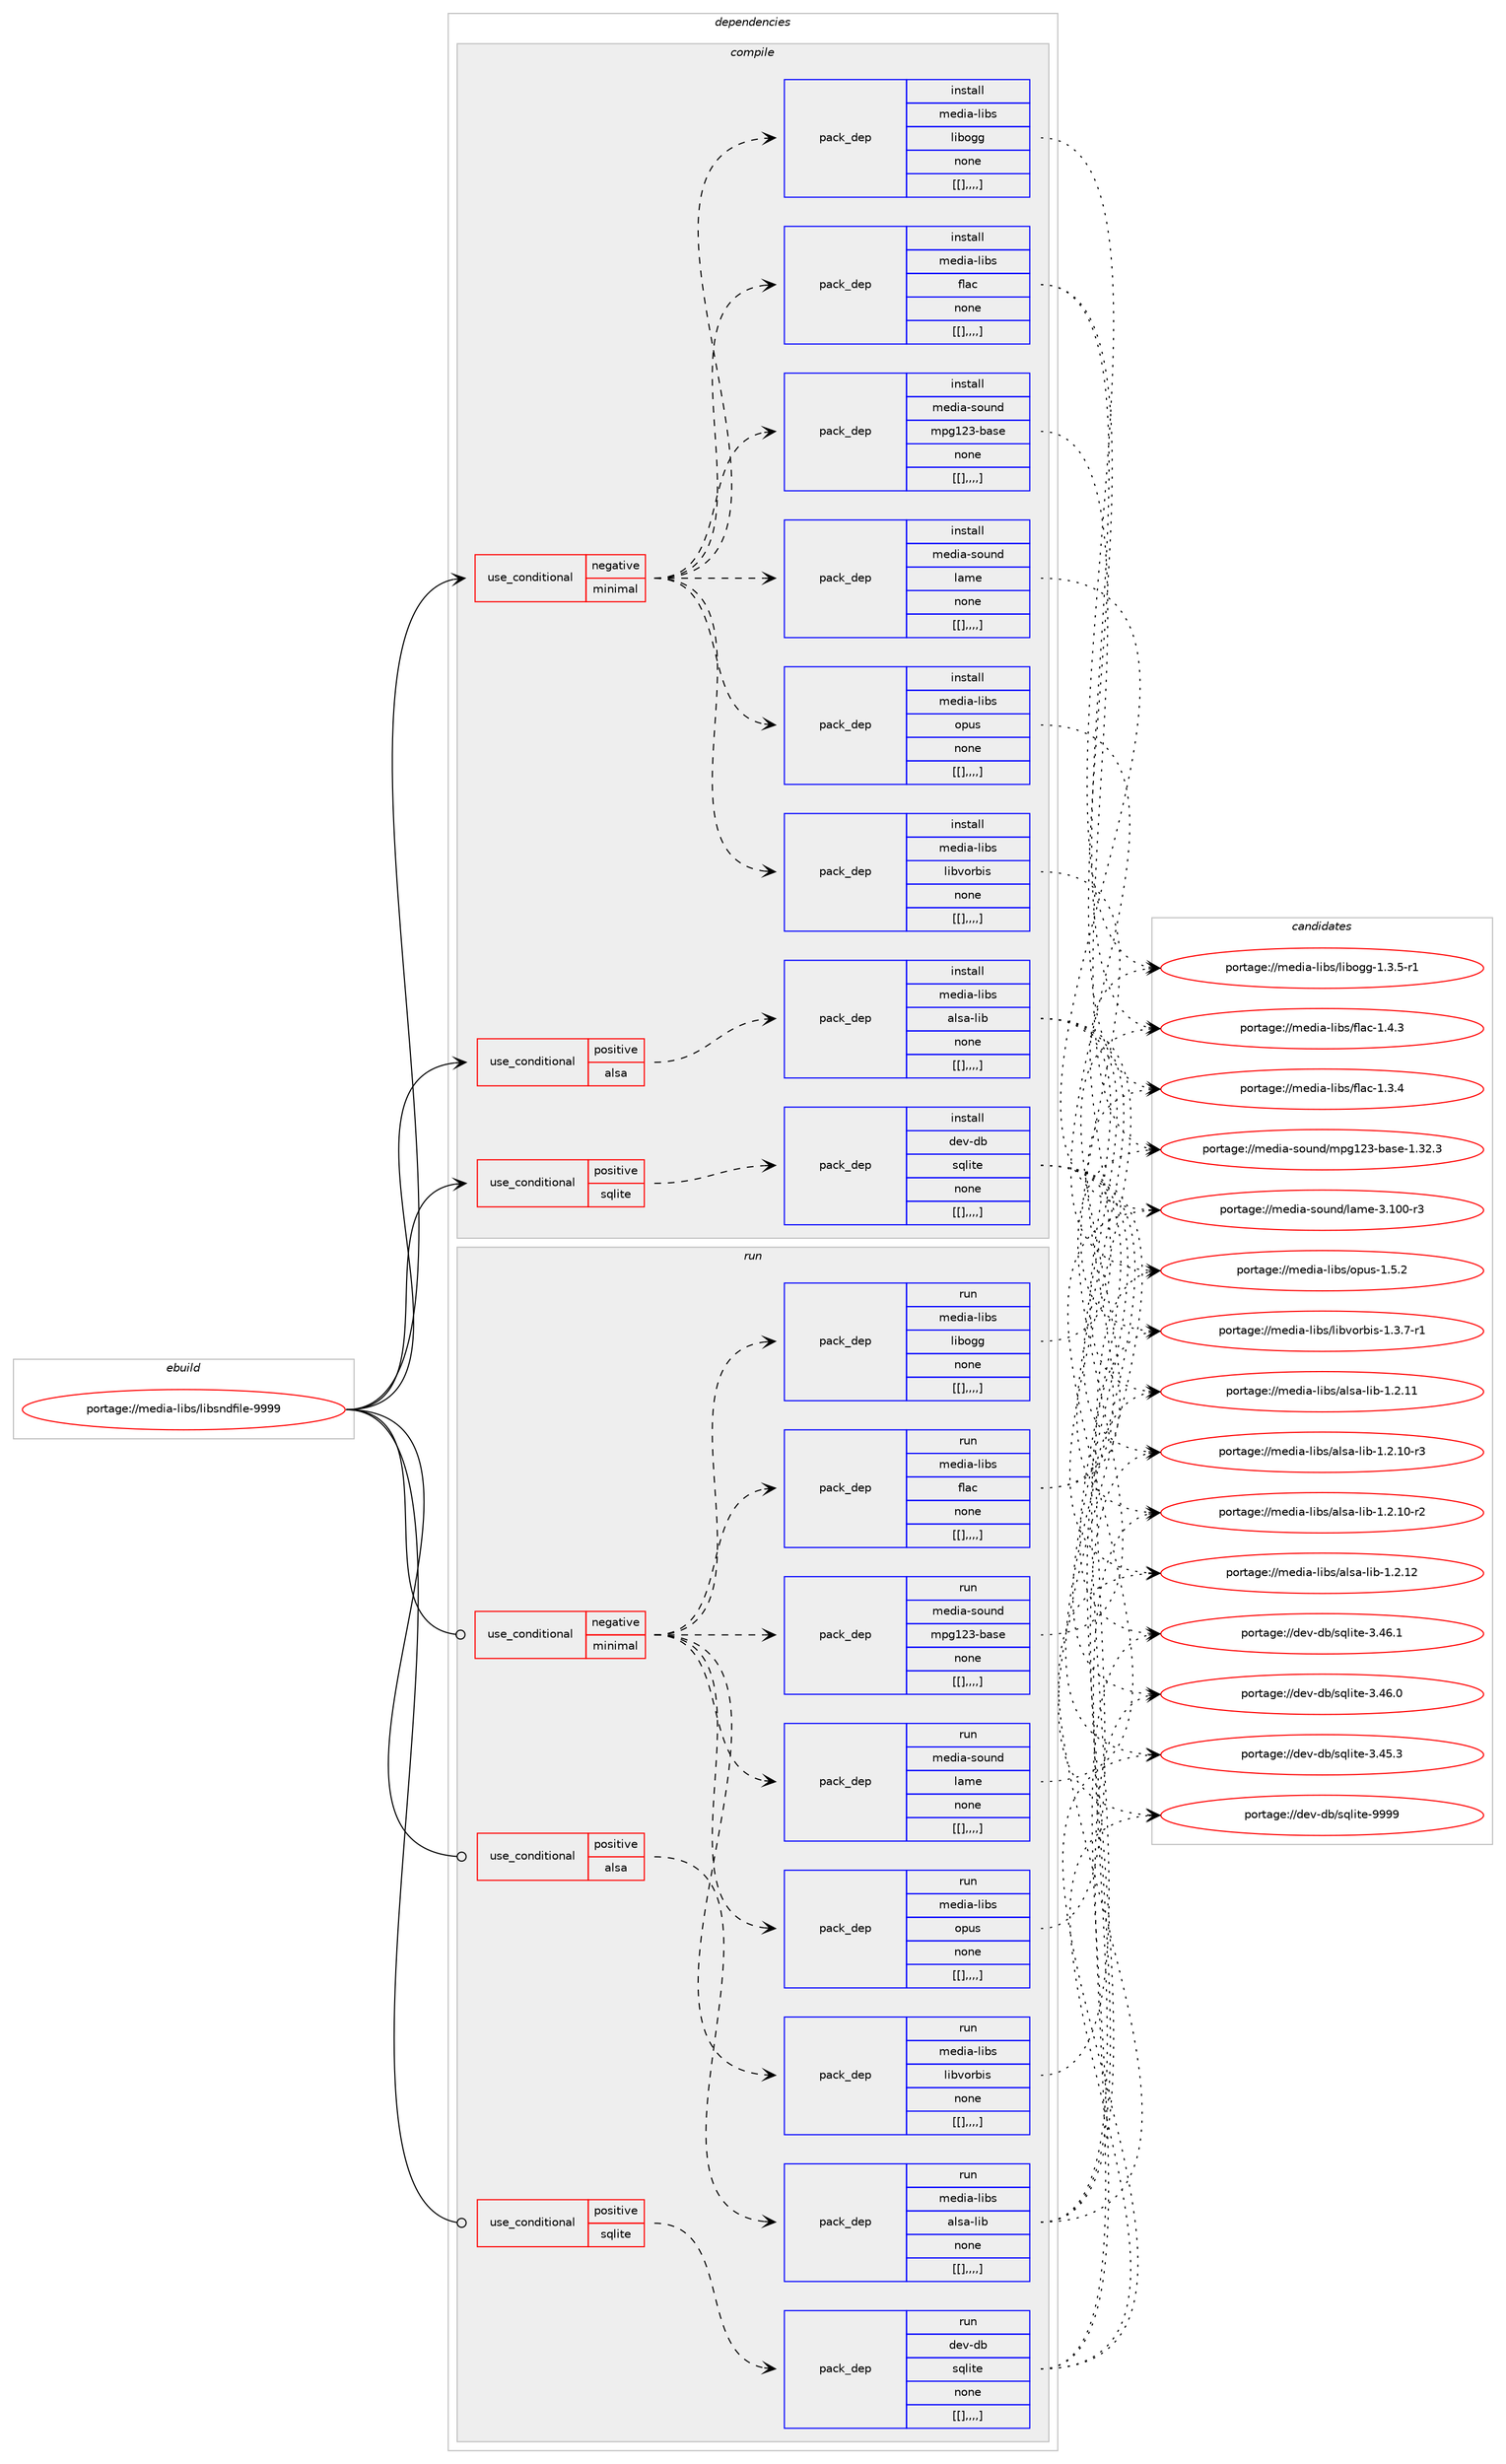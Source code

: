 digraph prolog {

# *************
# Graph options
# *************

newrank=true;
concentrate=true;
compound=true;
graph [rankdir=LR,fontname=Helvetica,fontsize=10,ranksep=1.5];#, ranksep=2.5, nodesep=0.2];
edge  [arrowhead=vee];
node  [fontname=Helvetica,fontsize=10];

# **********
# The ebuild
# **********

subgraph cluster_leftcol {
color=gray;
label=<<i>ebuild</i>>;
id [label="portage://media-libs/libsndfile-9999", color=red, width=4, href="../media-libs/libsndfile-9999.svg"];
}

# ****************
# The dependencies
# ****************

subgraph cluster_midcol {
color=gray;
label=<<i>dependencies</i>>;
subgraph cluster_compile {
fillcolor="#eeeeee";
style=filled;
label=<<i>compile</i>>;
subgraph cond79533 {
dependency317132 [label=<<TABLE BORDER="0" CELLBORDER="1" CELLSPACING="0" CELLPADDING="4"><TR><TD ROWSPAN="3" CELLPADDING="10">use_conditional</TD></TR><TR><TD>negative</TD></TR><TR><TD>minimal</TD></TR></TABLE>>, shape=none, color=red];
subgraph pack235065 {
dependency317133 [label=<<TABLE BORDER="0" CELLBORDER="1" CELLSPACING="0" CELLPADDING="4" WIDTH="220"><TR><TD ROWSPAN="6" CELLPADDING="30">pack_dep</TD></TR><TR><TD WIDTH="110">install</TD></TR><TR><TD>media-libs</TD></TR><TR><TD>flac</TD></TR><TR><TD>none</TD></TR><TR><TD>[[],,,,]</TD></TR></TABLE>>, shape=none, color=blue];
}
dependency317132:e -> dependency317133:w [weight=20,style="dashed",arrowhead="vee"];
subgraph pack235066 {
dependency317134 [label=<<TABLE BORDER="0" CELLBORDER="1" CELLSPACING="0" CELLPADDING="4" WIDTH="220"><TR><TD ROWSPAN="6" CELLPADDING="30">pack_dep</TD></TR><TR><TD WIDTH="110">install</TD></TR><TR><TD>media-libs</TD></TR><TR><TD>libogg</TD></TR><TR><TD>none</TD></TR><TR><TD>[[],,,,]</TD></TR></TABLE>>, shape=none, color=blue];
}
dependency317132:e -> dependency317134:w [weight=20,style="dashed",arrowhead="vee"];
subgraph pack235067 {
dependency317135 [label=<<TABLE BORDER="0" CELLBORDER="1" CELLSPACING="0" CELLPADDING="4" WIDTH="220"><TR><TD ROWSPAN="6" CELLPADDING="30">pack_dep</TD></TR><TR><TD WIDTH="110">install</TD></TR><TR><TD>media-libs</TD></TR><TR><TD>libvorbis</TD></TR><TR><TD>none</TD></TR><TR><TD>[[],,,,]</TD></TR></TABLE>>, shape=none, color=blue];
}
dependency317132:e -> dependency317135:w [weight=20,style="dashed",arrowhead="vee"];
subgraph pack235068 {
dependency317136 [label=<<TABLE BORDER="0" CELLBORDER="1" CELLSPACING="0" CELLPADDING="4" WIDTH="220"><TR><TD ROWSPAN="6" CELLPADDING="30">pack_dep</TD></TR><TR><TD WIDTH="110">install</TD></TR><TR><TD>media-libs</TD></TR><TR><TD>opus</TD></TR><TR><TD>none</TD></TR><TR><TD>[[],,,,]</TD></TR></TABLE>>, shape=none, color=blue];
}
dependency317132:e -> dependency317136:w [weight=20,style="dashed",arrowhead="vee"];
subgraph pack235069 {
dependency317137 [label=<<TABLE BORDER="0" CELLBORDER="1" CELLSPACING="0" CELLPADDING="4" WIDTH="220"><TR><TD ROWSPAN="6" CELLPADDING="30">pack_dep</TD></TR><TR><TD WIDTH="110">install</TD></TR><TR><TD>media-sound</TD></TR><TR><TD>lame</TD></TR><TR><TD>none</TD></TR><TR><TD>[[],,,,]</TD></TR></TABLE>>, shape=none, color=blue];
}
dependency317132:e -> dependency317137:w [weight=20,style="dashed",arrowhead="vee"];
subgraph pack235070 {
dependency317138 [label=<<TABLE BORDER="0" CELLBORDER="1" CELLSPACING="0" CELLPADDING="4" WIDTH="220"><TR><TD ROWSPAN="6" CELLPADDING="30">pack_dep</TD></TR><TR><TD WIDTH="110">install</TD></TR><TR><TD>media-sound</TD></TR><TR><TD>mpg123-base</TD></TR><TR><TD>none</TD></TR><TR><TD>[[],,,,]</TD></TR></TABLE>>, shape=none, color=blue];
}
dependency317132:e -> dependency317138:w [weight=20,style="dashed",arrowhead="vee"];
}
id:e -> dependency317132:w [weight=20,style="solid",arrowhead="vee"];
subgraph cond79534 {
dependency317139 [label=<<TABLE BORDER="0" CELLBORDER="1" CELLSPACING="0" CELLPADDING="4"><TR><TD ROWSPAN="3" CELLPADDING="10">use_conditional</TD></TR><TR><TD>positive</TD></TR><TR><TD>alsa</TD></TR></TABLE>>, shape=none, color=red];
subgraph pack235071 {
dependency317140 [label=<<TABLE BORDER="0" CELLBORDER="1" CELLSPACING="0" CELLPADDING="4" WIDTH="220"><TR><TD ROWSPAN="6" CELLPADDING="30">pack_dep</TD></TR><TR><TD WIDTH="110">install</TD></TR><TR><TD>media-libs</TD></TR><TR><TD>alsa-lib</TD></TR><TR><TD>none</TD></TR><TR><TD>[[],,,,]</TD></TR></TABLE>>, shape=none, color=blue];
}
dependency317139:e -> dependency317140:w [weight=20,style="dashed",arrowhead="vee"];
}
id:e -> dependency317139:w [weight=20,style="solid",arrowhead="vee"];
subgraph cond79535 {
dependency317141 [label=<<TABLE BORDER="0" CELLBORDER="1" CELLSPACING="0" CELLPADDING="4"><TR><TD ROWSPAN="3" CELLPADDING="10">use_conditional</TD></TR><TR><TD>positive</TD></TR><TR><TD>sqlite</TD></TR></TABLE>>, shape=none, color=red];
subgraph pack235072 {
dependency317142 [label=<<TABLE BORDER="0" CELLBORDER="1" CELLSPACING="0" CELLPADDING="4" WIDTH="220"><TR><TD ROWSPAN="6" CELLPADDING="30">pack_dep</TD></TR><TR><TD WIDTH="110">install</TD></TR><TR><TD>dev-db</TD></TR><TR><TD>sqlite</TD></TR><TR><TD>none</TD></TR><TR><TD>[[],,,,]</TD></TR></TABLE>>, shape=none, color=blue];
}
dependency317141:e -> dependency317142:w [weight=20,style="dashed",arrowhead="vee"];
}
id:e -> dependency317141:w [weight=20,style="solid",arrowhead="vee"];
}
subgraph cluster_compileandrun {
fillcolor="#eeeeee";
style=filled;
label=<<i>compile and run</i>>;
}
subgraph cluster_run {
fillcolor="#eeeeee";
style=filled;
label=<<i>run</i>>;
subgraph cond79536 {
dependency317143 [label=<<TABLE BORDER="0" CELLBORDER="1" CELLSPACING="0" CELLPADDING="4"><TR><TD ROWSPAN="3" CELLPADDING="10">use_conditional</TD></TR><TR><TD>negative</TD></TR><TR><TD>minimal</TD></TR></TABLE>>, shape=none, color=red];
subgraph pack235073 {
dependency317144 [label=<<TABLE BORDER="0" CELLBORDER="1" CELLSPACING="0" CELLPADDING="4" WIDTH="220"><TR><TD ROWSPAN="6" CELLPADDING="30">pack_dep</TD></TR><TR><TD WIDTH="110">run</TD></TR><TR><TD>media-libs</TD></TR><TR><TD>flac</TD></TR><TR><TD>none</TD></TR><TR><TD>[[],,,,]</TD></TR></TABLE>>, shape=none, color=blue];
}
dependency317143:e -> dependency317144:w [weight=20,style="dashed",arrowhead="vee"];
subgraph pack235074 {
dependency317145 [label=<<TABLE BORDER="0" CELLBORDER="1" CELLSPACING="0" CELLPADDING="4" WIDTH="220"><TR><TD ROWSPAN="6" CELLPADDING="30">pack_dep</TD></TR><TR><TD WIDTH="110">run</TD></TR><TR><TD>media-libs</TD></TR><TR><TD>libogg</TD></TR><TR><TD>none</TD></TR><TR><TD>[[],,,,]</TD></TR></TABLE>>, shape=none, color=blue];
}
dependency317143:e -> dependency317145:w [weight=20,style="dashed",arrowhead="vee"];
subgraph pack235075 {
dependency317146 [label=<<TABLE BORDER="0" CELLBORDER="1" CELLSPACING="0" CELLPADDING="4" WIDTH="220"><TR><TD ROWSPAN="6" CELLPADDING="30">pack_dep</TD></TR><TR><TD WIDTH="110">run</TD></TR><TR><TD>media-libs</TD></TR><TR><TD>libvorbis</TD></TR><TR><TD>none</TD></TR><TR><TD>[[],,,,]</TD></TR></TABLE>>, shape=none, color=blue];
}
dependency317143:e -> dependency317146:w [weight=20,style="dashed",arrowhead="vee"];
subgraph pack235076 {
dependency317147 [label=<<TABLE BORDER="0" CELLBORDER="1" CELLSPACING="0" CELLPADDING="4" WIDTH="220"><TR><TD ROWSPAN="6" CELLPADDING="30">pack_dep</TD></TR><TR><TD WIDTH="110">run</TD></TR><TR><TD>media-libs</TD></TR><TR><TD>opus</TD></TR><TR><TD>none</TD></TR><TR><TD>[[],,,,]</TD></TR></TABLE>>, shape=none, color=blue];
}
dependency317143:e -> dependency317147:w [weight=20,style="dashed",arrowhead="vee"];
subgraph pack235077 {
dependency317148 [label=<<TABLE BORDER="0" CELLBORDER="1" CELLSPACING="0" CELLPADDING="4" WIDTH="220"><TR><TD ROWSPAN="6" CELLPADDING="30">pack_dep</TD></TR><TR><TD WIDTH="110">run</TD></TR><TR><TD>media-sound</TD></TR><TR><TD>lame</TD></TR><TR><TD>none</TD></TR><TR><TD>[[],,,,]</TD></TR></TABLE>>, shape=none, color=blue];
}
dependency317143:e -> dependency317148:w [weight=20,style="dashed",arrowhead="vee"];
subgraph pack235078 {
dependency317149 [label=<<TABLE BORDER="0" CELLBORDER="1" CELLSPACING="0" CELLPADDING="4" WIDTH="220"><TR><TD ROWSPAN="6" CELLPADDING="30">pack_dep</TD></TR><TR><TD WIDTH="110">run</TD></TR><TR><TD>media-sound</TD></TR><TR><TD>mpg123-base</TD></TR><TR><TD>none</TD></TR><TR><TD>[[],,,,]</TD></TR></TABLE>>, shape=none, color=blue];
}
dependency317143:e -> dependency317149:w [weight=20,style="dashed",arrowhead="vee"];
}
id:e -> dependency317143:w [weight=20,style="solid",arrowhead="odot"];
subgraph cond79537 {
dependency317150 [label=<<TABLE BORDER="0" CELLBORDER="1" CELLSPACING="0" CELLPADDING="4"><TR><TD ROWSPAN="3" CELLPADDING="10">use_conditional</TD></TR><TR><TD>positive</TD></TR><TR><TD>alsa</TD></TR></TABLE>>, shape=none, color=red];
subgraph pack235079 {
dependency317151 [label=<<TABLE BORDER="0" CELLBORDER="1" CELLSPACING="0" CELLPADDING="4" WIDTH="220"><TR><TD ROWSPAN="6" CELLPADDING="30">pack_dep</TD></TR><TR><TD WIDTH="110">run</TD></TR><TR><TD>media-libs</TD></TR><TR><TD>alsa-lib</TD></TR><TR><TD>none</TD></TR><TR><TD>[[],,,,]</TD></TR></TABLE>>, shape=none, color=blue];
}
dependency317150:e -> dependency317151:w [weight=20,style="dashed",arrowhead="vee"];
}
id:e -> dependency317150:w [weight=20,style="solid",arrowhead="odot"];
subgraph cond79538 {
dependency317152 [label=<<TABLE BORDER="0" CELLBORDER="1" CELLSPACING="0" CELLPADDING="4"><TR><TD ROWSPAN="3" CELLPADDING="10">use_conditional</TD></TR><TR><TD>positive</TD></TR><TR><TD>sqlite</TD></TR></TABLE>>, shape=none, color=red];
subgraph pack235080 {
dependency317153 [label=<<TABLE BORDER="0" CELLBORDER="1" CELLSPACING="0" CELLPADDING="4" WIDTH="220"><TR><TD ROWSPAN="6" CELLPADDING="30">pack_dep</TD></TR><TR><TD WIDTH="110">run</TD></TR><TR><TD>dev-db</TD></TR><TR><TD>sqlite</TD></TR><TR><TD>none</TD></TR><TR><TD>[[],,,,]</TD></TR></TABLE>>, shape=none, color=blue];
}
dependency317152:e -> dependency317153:w [weight=20,style="dashed",arrowhead="vee"];
}
id:e -> dependency317152:w [weight=20,style="solid",arrowhead="odot"];
}
}

# **************
# The candidates
# **************

subgraph cluster_choices {
rank=same;
color=gray;
label=<<i>candidates</i>>;

subgraph choice235065 {
color=black;
nodesep=1;
choice109101100105974510810598115471021089799454946524651 [label="portage://media-libs/flac-1.4.3", color=red, width=4,href="../media-libs/flac-1.4.3.svg"];
choice109101100105974510810598115471021089799454946514652 [label="portage://media-libs/flac-1.3.4", color=red, width=4,href="../media-libs/flac-1.3.4.svg"];
dependency317133:e -> choice109101100105974510810598115471021089799454946524651:w [style=dotted,weight="100"];
dependency317133:e -> choice109101100105974510810598115471021089799454946514652:w [style=dotted,weight="100"];
}
subgraph choice235066 {
color=black;
nodesep=1;
choice10910110010597451081059811547108105981111031034549465146534511449 [label="portage://media-libs/libogg-1.3.5-r1", color=red, width=4,href="../media-libs/libogg-1.3.5-r1.svg"];
dependency317134:e -> choice10910110010597451081059811547108105981111031034549465146534511449:w [style=dotted,weight="100"];
}
subgraph choice235067 {
color=black;
nodesep=1;
choice1091011001059745108105981154710810598118111114981051154549465146554511449 [label="portage://media-libs/libvorbis-1.3.7-r1", color=red, width=4,href="../media-libs/libvorbis-1.3.7-r1.svg"];
dependency317135:e -> choice1091011001059745108105981154710810598118111114981051154549465146554511449:w [style=dotted,weight="100"];
}
subgraph choice235068 {
color=black;
nodesep=1;
choice10910110010597451081059811547111112117115454946534650 [label="portage://media-libs/opus-1.5.2", color=red, width=4,href="../media-libs/opus-1.5.2.svg"];
dependency317136:e -> choice10910110010597451081059811547111112117115454946534650:w [style=dotted,weight="100"];
}
subgraph choice235069 {
color=black;
nodesep=1;
choice109101100105974511511111711010047108971091014551464948484511451 [label="portage://media-sound/lame-3.100-r3", color=red, width=4,href="../media-sound/lame-3.100-r3.svg"];
dependency317137:e -> choice109101100105974511511111711010047108971091014551464948484511451:w [style=dotted,weight="100"];
}
subgraph choice235070 {
color=black;
nodesep=1;
choice10910110010597451151111171101004710911210349505145989711510145494651504651 [label="portage://media-sound/mpg123-base-1.32.3", color=red, width=4,href="../media-sound/mpg123-base-1.32.3.svg"];
dependency317138:e -> choice10910110010597451151111171101004710911210349505145989711510145494651504651:w [style=dotted,weight="100"];
}
subgraph choice235071 {
color=black;
nodesep=1;
choice109101100105974510810598115479710811597451081059845494650464950 [label="portage://media-libs/alsa-lib-1.2.12", color=red, width=4,href="../media-libs/alsa-lib-1.2.12.svg"];
choice109101100105974510810598115479710811597451081059845494650464949 [label="portage://media-libs/alsa-lib-1.2.11", color=red, width=4,href="../media-libs/alsa-lib-1.2.11.svg"];
choice1091011001059745108105981154797108115974510810598454946504649484511451 [label="portage://media-libs/alsa-lib-1.2.10-r3", color=red, width=4,href="../media-libs/alsa-lib-1.2.10-r3.svg"];
choice1091011001059745108105981154797108115974510810598454946504649484511450 [label="portage://media-libs/alsa-lib-1.2.10-r2", color=red, width=4,href="../media-libs/alsa-lib-1.2.10-r2.svg"];
dependency317140:e -> choice109101100105974510810598115479710811597451081059845494650464950:w [style=dotted,weight="100"];
dependency317140:e -> choice109101100105974510810598115479710811597451081059845494650464949:w [style=dotted,weight="100"];
dependency317140:e -> choice1091011001059745108105981154797108115974510810598454946504649484511451:w [style=dotted,weight="100"];
dependency317140:e -> choice1091011001059745108105981154797108115974510810598454946504649484511450:w [style=dotted,weight="100"];
}
subgraph choice235072 {
color=black;
nodesep=1;
choice1001011184510098471151131081051161014557575757 [label="portage://dev-db/sqlite-9999", color=red, width=4,href="../dev-db/sqlite-9999.svg"];
choice10010111845100984711511310810511610145514652544649 [label="portage://dev-db/sqlite-3.46.1", color=red, width=4,href="../dev-db/sqlite-3.46.1.svg"];
choice10010111845100984711511310810511610145514652544648 [label="portage://dev-db/sqlite-3.46.0", color=red, width=4,href="../dev-db/sqlite-3.46.0.svg"];
choice10010111845100984711511310810511610145514652534651 [label="portage://dev-db/sqlite-3.45.3", color=red, width=4,href="../dev-db/sqlite-3.45.3.svg"];
dependency317142:e -> choice1001011184510098471151131081051161014557575757:w [style=dotted,weight="100"];
dependency317142:e -> choice10010111845100984711511310810511610145514652544649:w [style=dotted,weight="100"];
dependency317142:e -> choice10010111845100984711511310810511610145514652544648:w [style=dotted,weight="100"];
dependency317142:e -> choice10010111845100984711511310810511610145514652534651:w [style=dotted,weight="100"];
}
subgraph choice235073 {
color=black;
nodesep=1;
choice109101100105974510810598115471021089799454946524651 [label="portage://media-libs/flac-1.4.3", color=red, width=4,href="../media-libs/flac-1.4.3.svg"];
choice109101100105974510810598115471021089799454946514652 [label="portage://media-libs/flac-1.3.4", color=red, width=4,href="../media-libs/flac-1.3.4.svg"];
dependency317144:e -> choice109101100105974510810598115471021089799454946524651:w [style=dotted,weight="100"];
dependency317144:e -> choice109101100105974510810598115471021089799454946514652:w [style=dotted,weight="100"];
}
subgraph choice235074 {
color=black;
nodesep=1;
choice10910110010597451081059811547108105981111031034549465146534511449 [label="portage://media-libs/libogg-1.3.5-r1", color=red, width=4,href="../media-libs/libogg-1.3.5-r1.svg"];
dependency317145:e -> choice10910110010597451081059811547108105981111031034549465146534511449:w [style=dotted,weight="100"];
}
subgraph choice235075 {
color=black;
nodesep=1;
choice1091011001059745108105981154710810598118111114981051154549465146554511449 [label="portage://media-libs/libvorbis-1.3.7-r1", color=red, width=4,href="../media-libs/libvorbis-1.3.7-r1.svg"];
dependency317146:e -> choice1091011001059745108105981154710810598118111114981051154549465146554511449:w [style=dotted,weight="100"];
}
subgraph choice235076 {
color=black;
nodesep=1;
choice10910110010597451081059811547111112117115454946534650 [label="portage://media-libs/opus-1.5.2", color=red, width=4,href="../media-libs/opus-1.5.2.svg"];
dependency317147:e -> choice10910110010597451081059811547111112117115454946534650:w [style=dotted,weight="100"];
}
subgraph choice235077 {
color=black;
nodesep=1;
choice109101100105974511511111711010047108971091014551464948484511451 [label="portage://media-sound/lame-3.100-r3", color=red, width=4,href="../media-sound/lame-3.100-r3.svg"];
dependency317148:e -> choice109101100105974511511111711010047108971091014551464948484511451:w [style=dotted,weight="100"];
}
subgraph choice235078 {
color=black;
nodesep=1;
choice10910110010597451151111171101004710911210349505145989711510145494651504651 [label="portage://media-sound/mpg123-base-1.32.3", color=red, width=4,href="../media-sound/mpg123-base-1.32.3.svg"];
dependency317149:e -> choice10910110010597451151111171101004710911210349505145989711510145494651504651:w [style=dotted,weight="100"];
}
subgraph choice235079 {
color=black;
nodesep=1;
choice109101100105974510810598115479710811597451081059845494650464950 [label="portage://media-libs/alsa-lib-1.2.12", color=red, width=4,href="../media-libs/alsa-lib-1.2.12.svg"];
choice109101100105974510810598115479710811597451081059845494650464949 [label="portage://media-libs/alsa-lib-1.2.11", color=red, width=4,href="../media-libs/alsa-lib-1.2.11.svg"];
choice1091011001059745108105981154797108115974510810598454946504649484511451 [label="portage://media-libs/alsa-lib-1.2.10-r3", color=red, width=4,href="../media-libs/alsa-lib-1.2.10-r3.svg"];
choice1091011001059745108105981154797108115974510810598454946504649484511450 [label="portage://media-libs/alsa-lib-1.2.10-r2", color=red, width=4,href="../media-libs/alsa-lib-1.2.10-r2.svg"];
dependency317151:e -> choice109101100105974510810598115479710811597451081059845494650464950:w [style=dotted,weight="100"];
dependency317151:e -> choice109101100105974510810598115479710811597451081059845494650464949:w [style=dotted,weight="100"];
dependency317151:e -> choice1091011001059745108105981154797108115974510810598454946504649484511451:w [style=dotted,weight="100"];
dependency317151:e -> choice1091011001059745108105981154797108115974510810598454946504649484511450:w [style=dotted,weight="100"];
}
subgraph choice235080 {
color=black;
nodesep=1;
choice1001011184510098471151131081051161014557575757 [label="portage://dev-db/sqlite-9999", color=red, width=4,href="../dev-db/sqlite-9999.svg"];
choice10010111845100984711511310810511610145514652544649 [label="portage://dev-db/sqlite-3.46.1", color=red, width=4,href="../dev-db/sqlite-3.46.1.svg"];
choice10010111845100984711511310810511610145514652544648 [label="portage://dev-db/sqlite-3.46.0", color=red, width=4,href="../dev-db/sqlite-3.46.0.svg"];
choice10010111845100984711511310810511610145514652534651 [label="portage://dev-db/sqlite-3.45.3", color=red, width=4,href="../dev-db/sqlite-3.45.3.svg"];
dependency317153:e -> choice1001011184510098471151131081051161014557575757:w [style=dotted,weight="100"];
dependency317153:e -> choice10010111845100984711511310810511610145514652544649:w [style=dotted,weight="100"];
dependency317153:e -> choice10010111845100984711511310810511610145514652544648:w [style=dotted,weight="100"];
dependency317153:e -> choice10010111845100984711511310810511610145514652534651:w [style=dotted,weight="100"];
}
}

}
